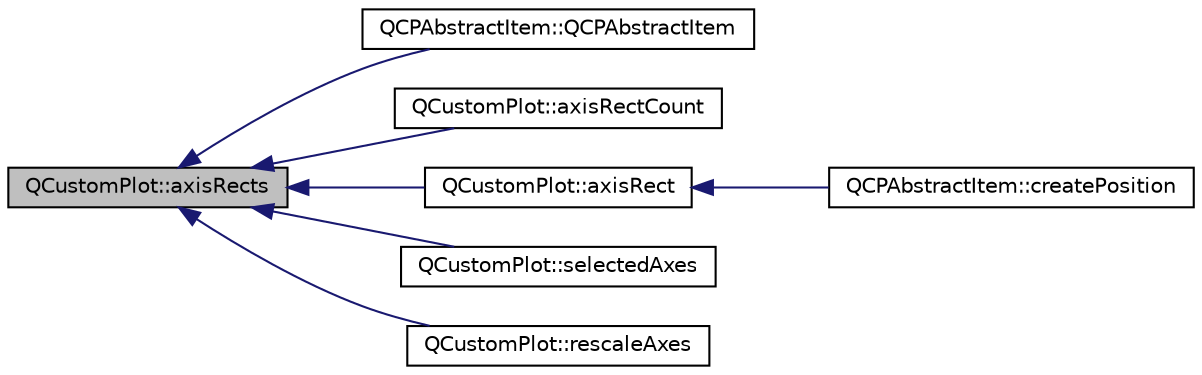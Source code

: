 digraph "QCustomPlot::axisRects"
{
  edge [fontname="Helvetica",fontsize="10",labelfontname="Helvetica",labelfontsize="10"];
  node [fontname="Helvetica",fontsize="10",shape=record];
  rankdir="LR";
  Node180 [label="QCustomPlot::axisRects",height=0.2,width=0.4,color="black", fillcolor="grey75", style="filled", fontcolor="black"];
  Node180 -> Node181 [dir="back",color="midnightblue",fontsize="10",style="solid",fontname="Helvetica"];
  Node181 [label="QCPAbstractItem::QCPAbstractItem",height=0.2,width=0.4,color="black", fillcolor="white", style="filled",URL="$da/d6a/class_q_c_p_abstract_item.html#a9922507d8b4503a1fe1ed0b1030e23b6"];
  Node180 -> Node182 [dir="back",color="midnightblue",fontsize="10",style="solid",fontname="Helvetica"];
  Node182 [label="QCustomPlot::axisRectCount",height=0.2,width=0.4,color="black", fillcolor="white", style="filled",URL="$dd/d9b/class_q_custom_plot.html#a8f85940aaac50efb466287d9d2d04ec6"];
  Node180 -> Node183 [dir="back",color="midnightblue",fontsize="10",style="solid",fontname="Helvetica"];
  Node183 [label="QCustomPlot::axisRect",height=0.2,width=0.4,color="black", fillcolor="white", style="filled",URL="$dd/d9b/class_q_custom_plot.html#ae5eefcb5f6ca26689b1fd4f6e25b42f9"];
  Node183 -> Node184 [dir="back",color="midnightblue",fontsize="10",style="solid",fontname="Helvetica"];
  Node184 [label="QCPAbstractItem::createPosition",height=0.2,width=0.4,color="black", fillcolor="white", style="filled",URL="$da/d6a/class_q_c_p_abstract_item.html#a75036d39c4d4e2e1a7dd145fff915d32"];
  Node180 -> Node185 [dir="back",color="midnightblue",fontsize="10",style="solid",fontname="Helvetica"];
  Node185 [label="QCustomPlot::selectedAxes",height=0.2,width=0.4,color="black", fillcolor="white", style="filled",URL="$dd/d9b/class_q_custom_plot.html#a7e6b07792b1cb2c31681596582d14dbe"];
  Node180 -> Node186 [dir="back",color="midnightblue",fontsize="10",style="solid",fontname="Helvetica"];
  Node186 [label="QCustomPlot::rescaleAxes",height=0.2,width=0.4,color="black", fillcolor="white", style="filled",URL="$dd/d9b/class_q_custom_plot.html#ad86528f2cee6c7e446dea4a6e8839935"];
}
